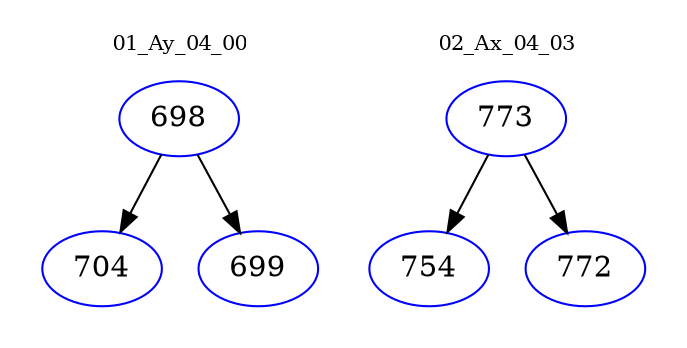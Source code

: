 digraph{
subgraph cluster_0 {
color = white
label = "01_Ay_04_00";
fontsize=10;
T0_698 [label="698", color="blue"]
T0_698 -> T0_704 [color="black"]
T0_704 [label="704", color="blue"]
T0_698 -> T0_699 [color="black"]
T0_699 [label="699", color="blue"]
}
subgraph cluster_1 {
color = white
label = "02_Ax_04_03";
fontsize=10;
T1_773 [label="773", color="blue"]
T1_773 -> T1_754 [color="black"]
T1_754 [label="754", color="blue"]
T1_773 -> T1_772 [color="black"]
T1_772 [label="772", color="blue"]
}
}
